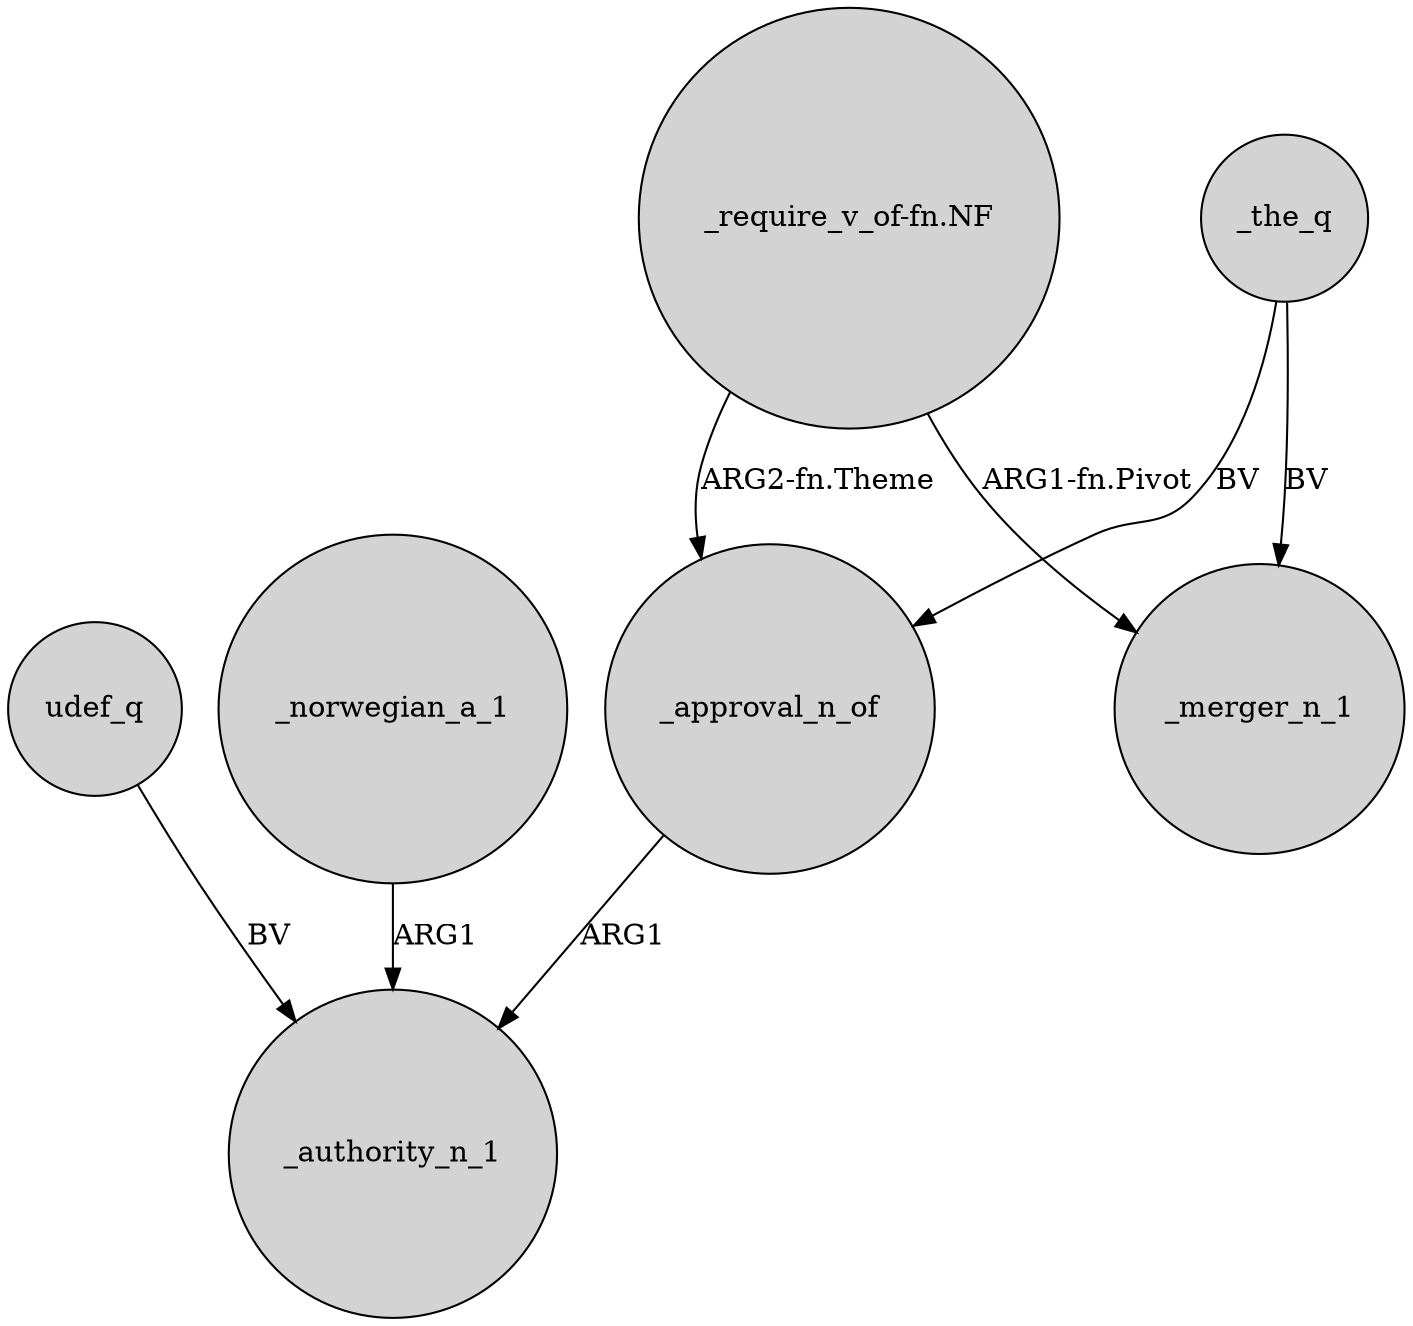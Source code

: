 digraph {
	node [shape=circle style=filled]
	udef_q -> _authority_n_1 [label=BV]
	"_require_v_of-fn.NF" -> _merger_n_1 [label="ARG1-fn.Pivot"]
	_the_q -> _merger_n_1 [label=BV]
	_norwegian_a_1 -> _authority_n_1 [label=ARG1]
	_approval_n_of -> _authority_n_1 [label=ARG1]
	_the_q -> _approval_n_of [label=BV]
	"_require_v_of-fn.NF" -> _approval_n_of [label="ARG2-fn.Theme"]
}
